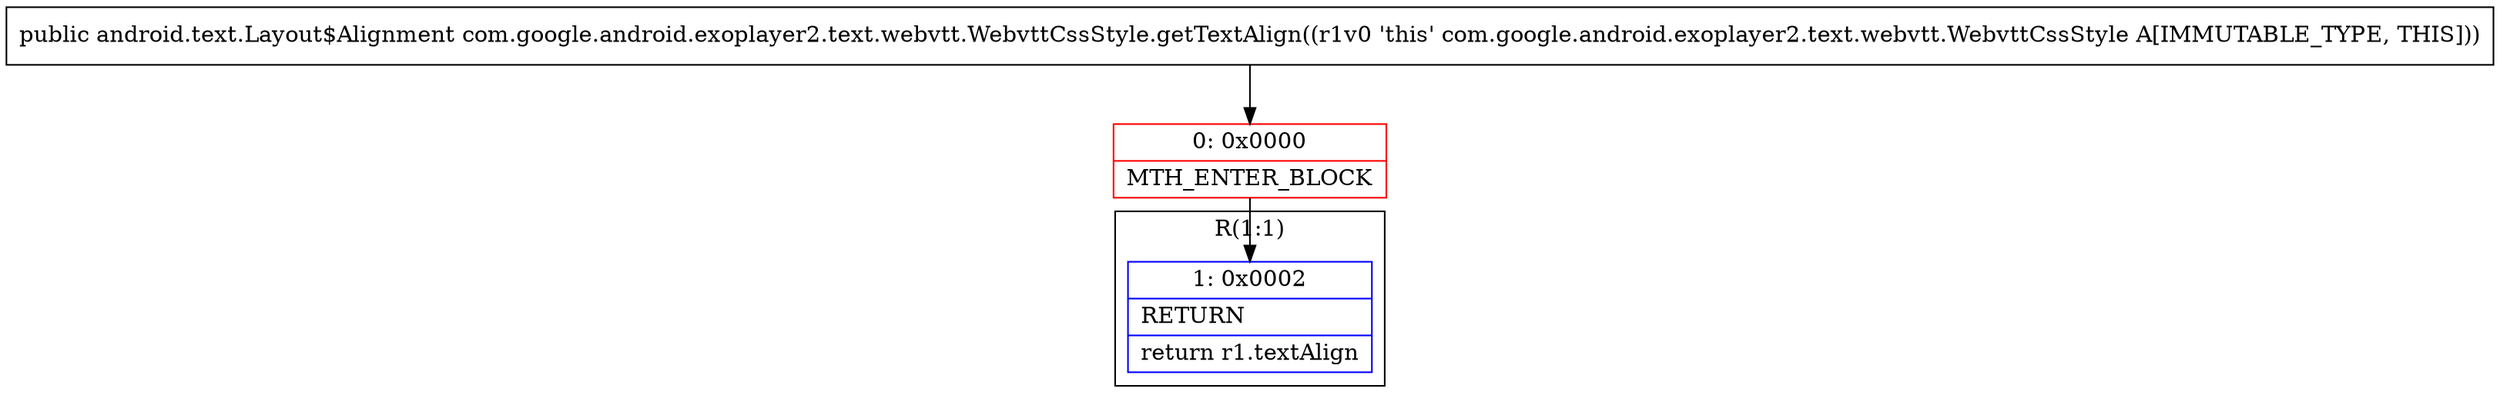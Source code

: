 digraph "CFG forcom.google.android.exoplayer2.text.webvtt.WebvttCssStyle.getTextAlign()Landroid\/text\/Layout$Alignment;" {
subgraph cluster_Region_1448709921 {
label = "R(1:1)";
node [shape=record,color=blue];
Node_1 [shape=record,label="{1\:\ 0x0002|RETURN\l|return r1.textAlign\l}"];
}
Node_0 [shape=record,color=red,label="{0\:\ 0x0000|MTH_ENTER_BLOCK\l}"];
MethodNode[shape=record,label="{public android.text.Layout$Alignment com.google.android.exoplayer2.text.webvtt.WebvttCssStyle.getTextAlign((r1v0 'this' com.google.android.exoplayer2.text.webvtt.WebvttCssStyle A[IMMUTABLE_TYPE, THIS])) }"];
MethodNode -> Node_0;
Node_0 -> Node_1;
}

